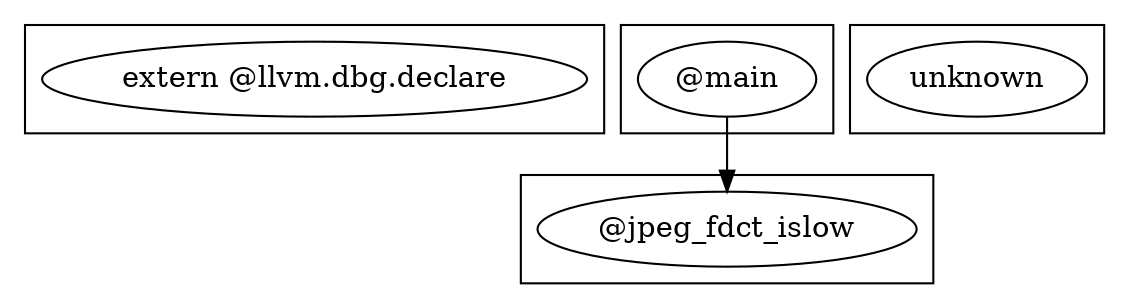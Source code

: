 digraph {
    subgraph cluster_0 {
        363 [label="extern @llvm.dbg.declare"];
    }
    subgraph cluster_1 {
        333 [label="@main"];
    }
    subgraph cluster_2 {
        3 [label="@jpeg_fdct_islow"];
    }
    subgraph cluster_3 {
        -100 [label=unknown];
    }
    333 -> 3 [label=""];
}